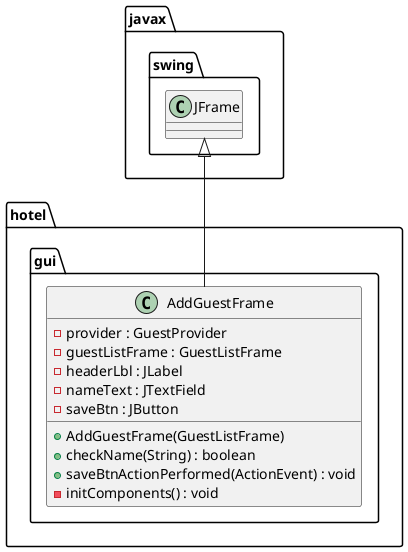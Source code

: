 @startuml

class hotel.gui.AddGuestFrame {
    - provider : GuestProvider
    - guestListFrame : GuestListFrame
    - headerLbl : JLabel
    - nameText : JTextField
    - saveBtn : JButton
    + AddGuestFrame(GuestListFrame)
    + checkName(String) : boolean
    + saveBtnActionPerformed(ActionEvent) : void
    - initComponents() : void
}

javax.swing.JFrame <|-- hotel.gui.AddGuestFrame

@enduml